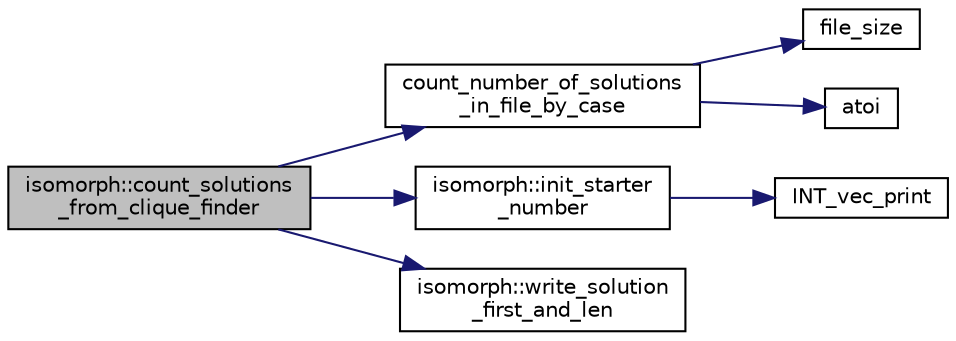digraph "isomorph::count_solutions_from_clique_finder"
{
  edge [fontname="Helvetica",fontsize="10",labelfontname="Helvetica",labelfontsize="10"];
  node [fontname="Helvetica",fontsize="10",shape=record];
  rankdir="LR";
  Node1355 [label="isomorph::count_solutions\l_from_clique_finder",height=0.2,width=0.4,color="black", fillcolor="grey75", style="filled", fontcolor="black"];
  Node1355 -> Node1356 [color="midnightblue",fontsize="10",style="solid",fontname="Helvetica"];
  Node1356 [label="count_number_of_solutions\l_in_file_by_case",height=0.2,width=0.4,color="black", fillcolor="white", style="filled",URL="$d5/db4/io__and__os_8h.html#a551b74b17bbcfb45bfcf847820f87304"];
  Node1356 -> Node1357 [color="midnightblue",fontsize="10",style="solid",fontname="Helvetica"];
  Node1357 [label="file_size",height=0.2,width=0.4,color="black", fillcolor="white", style="filled",URL="$d4/d74/util_8_c.html#a5c37cf5785204b6e9adf647dc14d0e50"];
  Node1356 -> Node1358 [color="midnightblue",fontsize="10",style="solid",fontname="Helvetica"];
  Node1358 [label="atoi",height=0.2,width=0.4,color="black", fillcolor="white", style="filled",URL="$d9/d60/discreta_8h.html#ad0ac71cbcb495289e474437d6b7d7fac"];
  Node1355 -> Node1359 [color="midnightblue",fontsize="10",style="solid",fontname="Helvetica"];
  Node1359 [label="isomorph::init_starter\l_number",height=0.2,width=0.4,color="black", fillcolor="white", style="filled",URL="$d3/d5f/classisomorph.html#a93b1d8fa988ca12f5f231fc4420873b2"];
  Node1359 -> Node1360 [color="midnightblue",fontsize="10",style="solid",fontname="Helvetica"];
  Node1360 [label="INT_vec_print",height=0.2,width=0.4,color="black", fillcolor="white", style="filled",URL="$df/dbf/sajeeb_8_c.html#a79a5901af0b47dd0d694109543c027fe"];
  Node1355 -> Node1361 [color="midnightblue",fontsize="10",style="solid",fontname="Helvetica"];
  Node1361 [label="isomorph::write_solution\l_first_and_len",height=0.2,width=0.4,color="black", fillcolor="white", style="filled",URL="$d3/d5f/classisomorph.html#acb8172820825e122c6e785582be1440e"];
}
